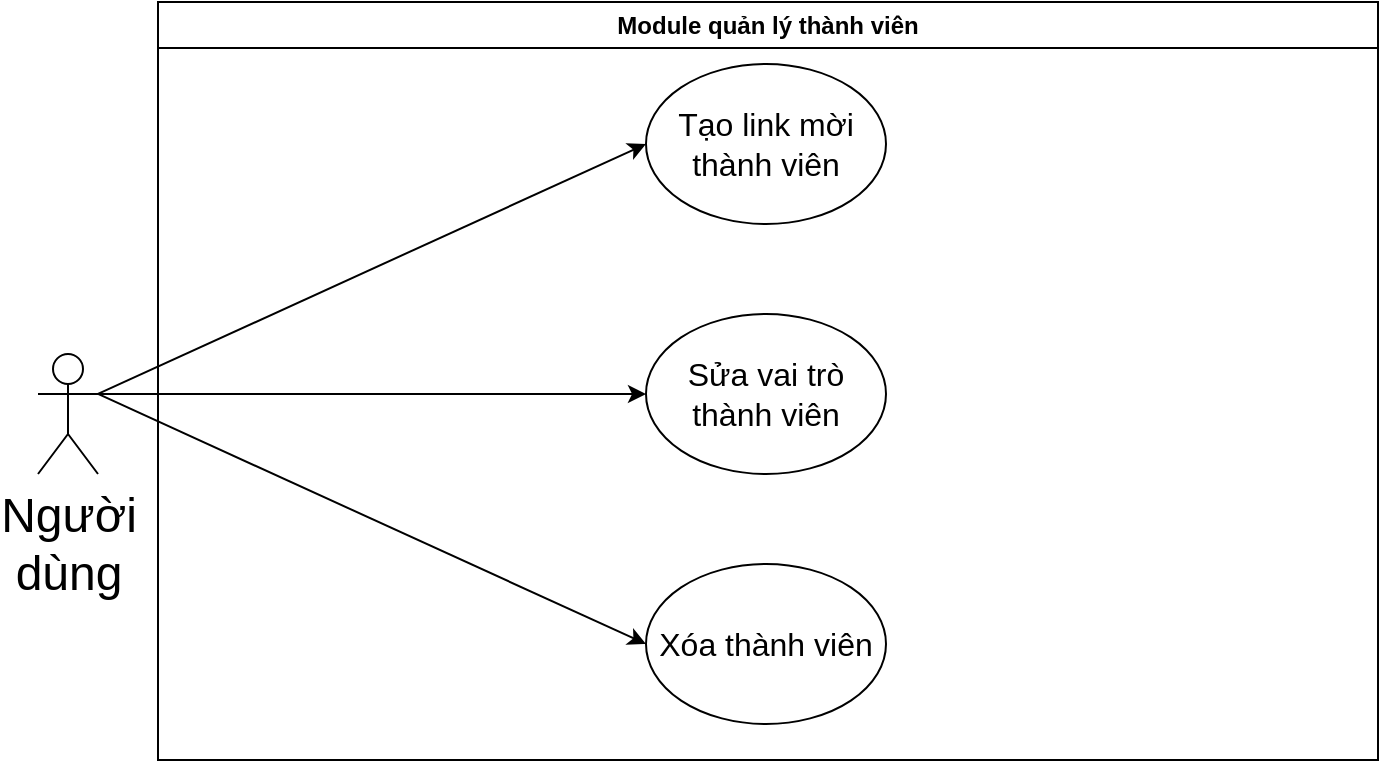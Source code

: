 <mxfile>
    <diagram name="GV cộng tác" id="t8Teq_oMgi5YN7fvB1jG">
        <mxGraphModel dx="1564" dy="591" grid="0" gridSize="10" guides="1" tooltips="1" connect="1" arrows="1" fold="1" page="1" pageScale="1" pageWidth="827" pageHeight="1169" math="0" shadow="0">
            <root>
                <mxCell id="WiwW6T4yUcQlJP7RKSxs-0"/>
                <mxCell id="WiwW6T4yUcQlJP7RKSxs-1" parent="WiwW6T4yUcQlJP7RKSxs-0"/>
                <mxCell id="WiwW6T4yUcQlJP7RKSxs-2" value="Module quản lý thành viên" style="swimlane;whiteSpace=wrap;html=1;startSize=23;" parent="WiwW6T4yUcQlJP7RKSxs-1" vertex="1">
                    <mxGeometry x="110" y="110" width="610" height="379" as="geometry"/>
                </mxCell>
                <mxCell id="WiwW6T4yUcQlJP7RKSxs-3" value="Tạo link mời thành viên" style="ellipse;whiteSpace=wrap;html=1;fontSize=16;" parent="WiwW6T4yUcQlJP7RKSxs-2" vertex="1">
                    <mxGeometry x="244" y="31" width="120" height="80" as="geometry"/>
                </mxCell>
                <mxCell id="WiwW6T4yUcQlJP7RKSxs-5" value="Xóa thành viên" style="ellipse;whiteSpace=wrap;html=1;fontSize=16;" parent="WiwW6T4yUcQlJP7RKSxs-2" vertex="1">
                    <mxGeometry x="244" y="281" width="120" height="80" as="geometry"/>
                </mxCell>
                <mxCell id="WiwW6T4yUcQlJP7RKSxs-7" value="Sửa vai trò thành viên" style="ellipse;whiteSpace=wrap;html=1;fontSize=16;" parent="WiwW6T4yUcQlJP7RKSxs-2" vertex="1">
                    <mxGeometry x="244" y="156" width="120" height="80" as="geometry"/>
                </mxCell>
                <mxCell id="YW8SRH_bthJT2Bs3ChGq-3" style="edgeStyle=none;html=1;exitX=1;exitY=0.333;exitDx=0;exitDy=0;exitPerimeter=0;entryX=0;entryY=0.5;entryDx=0;entryDy=0;" parent="WiwW6T4yUcQlJP7RKSxs-1" source="YW8SRH_bthJT2Bs3ChGq-0" target="WiwW6T4yUcQlJP7RKSxs-3" edge="1">
                    <mxGeometry relative="1" as="geometry"/>
                </mxCell>
                <mxCell id="YW8SRH_bthJT2Bs3ChGq-4" style="edgeStyle=none;html=1;exitX=1;exitY=0.333;exitDx=0;exitDy=0;exitPerimeter=0;entryX=0;entryY=0.5;entryDx=0;entryDy=0;" parent="WiwW6T4yUcQlJP7RKSxs-1" source="YW8SRH_bthJT2Bs3ChGq-0" target="WiwW6T4yUcQlJP7RKSxs-7" edge="1">
                    <mxGeometry relative="1" as="geometry"/>
                </mxCell>
                <mxCell id="YW8SRH_bthJT2Bs3ChGq-5" style="edgeStyle=none;html=1;exitX=1;exitY=0.333;exitDx=0;exitDy=0;exitPerimeter=0;entryX=0;entryY=0.5;entryDx=0;entryDy=0;" parent="WiwW6T4yUcQlJP7RKSxs-1" source="YW8SRH_bthJT2Bs3ChGq-0" target="WiwW6T4yUcQlJP7RKSxs-5" edge="1">
                    <mxGeometry relative="1" as="geometry"/>
                </mxCell>
                <mxCell id="YW8SRH_bthJT2Bs3ChGq-0" value="&lt;div style=&quot;&quot;&gt;&lt;span style=&quot;background-color: initial;&quot;&gt;Người&lt;/span&gt;&lt;/div&gt;&lt;div style=&quot;&quot;&gt;&lt;span style=&quot;background-color: initial;&quot;&gt;dùng&lt;/span&gt;&lt;/div&gt;" style="shape=umlActor;verticalLabelPosition=bottom;verticalAlign=top;html=1;outlineConnect=0;fontSize=24;align=center;" parent="WiwW6T4yUcQlJP7RKSxs-1" vertex="1">
                    <mxGeometry x="50" y="286" width="30" height="60" as="geometry"/>
                </mxCell>
            </root>
        </mxGraphModel>
    </diagram>
    <diagram id="kI2TxlEAmkLJwoIHT96z" name="Hệ thống soạn thảo đề thi trắc nghiệm">
        <mxGraphModel dx="704" dy="266" grid="0" gridSize="10" guides="1" tooltips="1" connect="1" arrows="1" fold="1" page="1" pageScale="1" pageWidth="850" pageHeight="1100" math="0" shadow="0">
            <root>
                <mxCell id="0"/>
                <mxCell id="1" parent="0"/>
                <mxCell id="45" value="" style="rounded=1;whiteSpace=wrap;html=1;fontSize=24;direction=south;fillColor=none;fontColor=#ffffff;strokeColor=#CC0066;shadow=1;glass=0;sketch=1;gradientDirection=east;" parent="1" vertex="1">
                    <mxGeometry x="200" y="50" width="490" height="1004" as="geometry"/>
                </mxCell>
                <mxCell id="2" value="&lt;font color=&quot;#66b0ff&quot; style=&quot;font-size: 24px&quot;&gt;Hệ thống soạn thảo đề thi trắc nghiệm&lt;/font&gt;" style="text;html=1;align=center;verticalAlign=middle;whiteSpace=wrap;rounded=0;fontStyle=1;fontColor=#66FF66;" parent="1" vertex="1">
                    <mxGeometry x="225" y="60" width="450" height="30" as="geometry"/>
                </mxCell>
                <mxCell id="41" value="&lt;div style=&quot;&quot;&gt;&lt;span style=&quot;background-color: initial;&quot;&gt;Người&lt;/span&gt;&lt;/div&gt;&lt;div style=&quot;&quot;&gt;&lt;span style=&quot;background-color: initial;&quot;&gt;dùng&lt;/span&gt;&lt;/div&gt;" style="shape=umlActor;verticalLabelPosition=bottom;verticalAlign=top;html=1;outlineConnect=0;fontSize=24;align=right;" parent="1" vertex="1">
                    <mxGeometry x="57" y="490" width="30" height="60" as="geometry"/>
                </mxCell>
                <mxCell id="ftGuLWszDXxZbfX0sJgo-45" value="Quản lý câu hỏi" style="ellipse;whiteSpace=wrap;html=1;fontSize=16;" parent="1" vertex="1">
                    <mxGeometry x="225" y="205" width="120" height="80" as="geometry"/>
                </mxCell>
                <mxCell id="ftGuLWszDXxZbfX0sJgo-46" value="Xem, thêm, xóa, sửa" style="shape=note;whiteSpace=wrap;html=1;backgroundOutline=1;darkOpacity=0.05;fontSize=16;size=19;" parent="1" vertex="1">
                    <mxGeometry x="230" y="110" width="110" height="70" as="geometry"/>
                </mxCell>
                <mxCell id="ftGuLWszDXxZbfX0sJgo-47" value="" style="endArrow=none;dashed=1;html=1;dashPattern=1 3;strokeWidth=2;fontSize=16;exitX=0.5;exitY=0;exitDx=0;exitDy=0;entryX=0.5;entryY=1;entryDx=0;entryDy=0;entryPerimeter=0;" parent="1" source="ftGuLWszDXxZbfX0sJgo-45" target="ftGuLWszDXxZbfX0sJgo-46" edge="1">
                    <mxGeometry width="50" height="50" relative="1" as="geometry">
                        <mxPoint x="390" y="300" as="sourcePoint"/>
                        <mxPoint x="440" y="250" as="targetPoint"/>
                    </mxGeometry>
                </mxCell>
                <mxCell id="ftGuLWszDXxZbfX0sJgo-48" value="Quản lý ngân hàng câu hỏi" style="ellipse;whiteSpace=wrap;html=1;fontSize=16;" parent="1" vertex="1">
                    <mxGeometry x="225" y="435" width="120" height="80" as="geometry"/>
                </mxCell>
                <mxCell id="ftGuLWszDXxZbfX0sJgo-49" value="Xem, thêm, xóa, sửa" style="shape=note;whiteSpace=wrap;html=1;backgroundOutline=1;darkOpacity=0.05;fontSize=16;size=19;" parent="1" vertex="1">
                    <mxGeometry x="410" y="550" width="110" height="70" as="geometry"/>
                </mxCell>
                <mxCell id="ftGuLWszDXxZbfX0sJgo-50" value="" style="endArrow=none;dashed=1;html=1;dashPattern=1 3;strokeWidth=2;fontSize=16;entryX=0;entryY=0;entryDx=0;entryDy=0;entryPerimeter=0;exitX=1;exitY=1;exitDx=0;exitDy=0;" parent="1" source="ftGuLWszDXxZbfX0sJgo-48" target="ftGuLWszDXxZbfX0sJgo-49" edge="1">
                    <mxGeometry width="50" height="50" relative="1" as="geometry">
                        <mxPoint x="340" y="470" as="sourcePoint"/>
                        <mxPoint x="440" y="440" as="targetPoint"/>
                    </mxGeometry>
                </mxCell>
                <mxCell id="ftGuLWszDXxZbfX0sJgo-54" value="&lt;div style=&quot;text-align: left;&quot;&gt;«extend»&lt;/div&gt;" style="endArrow=open;endSize=12;dashed=1;html=1;fontSize=16;exitX=0.5;exitY=0;exitDx=0;exitDy=0;entryX=0.5;entryY=1;entryDx=0;entryDy=0;" parent="1" source="ftGuLWszDXxZbfX0sJgo-56" target="ftGuLWszDXxZbfX0sJgo-48" edge="1">
                    <mxGeometry width="160" relative="1" as="geometry">
                        <mxPoint x="350" y="390" as="sourcePoint"/>
                        <mxPoint x="410" y="450" as="targetPoint"/>
                    </mxGeometry>
                </mxCell>
                <mxCell id="ftGuLWszDXxZbfX0sJgo-56" value="Quản lý GV cộng tác" style="ellipse;whiteSpace=wrap;html=1;fontSize=16;" parent="1" vertex="1">
                    <mxGeometry x="225" y="575" width="120" height="80" as="geometry"/>
                </mxCell>
                <mxCell id="ftGuLWszDXxZbfX0sJgo-57" value="" style="endArrow=none;html=1;fontSize=16;exitX=1;exitY=0.333;exitDx=0;exitDy=0;exitPerimeter=0;entryX=0;entryY=0.5;entryDx=0;entryDy=0;" parent="1" source="41" target="ftGuLWszDXxZbfX0sJgo-56" edge="1">
                    <mxGeometry width="50" height="50" relative="1" as="geometry">
                        <mxPoint x="150" y="360" as="sourcePoint"/>
                        <mxPoint x="200" y="310" as="targetPoint"/>
                    </mxGeometry>
                </mxCell>
                <mxCell id="ftGuLWszDXxZbfX0sJgo-58" value="" style="endArrow=none;html=1;fontSize=16;exitX=1;exitY=0.333;exitDx=0;exitDy=0;exitPerimeter=0;entryX=0;entryY=0.5;entryDx=0;entryDy=0;" parent="1" source="41" target="ftGuLWszDXxZbfX0sJgo-48" edge="1">
                    <mxGeometry width="50" height="50" relative="1" as="geometry">
                        <mxPoint x="120" y="360" as="sourcePoint"/>
                        <mxPoint x="170" y="310" as="targetPoint"/>
                    </mxGeometry>
                </mxCell>
                <mxCell id="ftGuLWszDXxZbfX0sJgo-59" value="" style="endArrow=none;html=1;fontSize=16;exitX=1;exitY=0.333;exitDx=0;exitDy=0;exitPerimeter=0;entryX=0;entryY=0.5;entryDx=0;entryDy=0;" parent="1" source="41" target="ftGuLWszDXxZbfX0sJgo-45" edge="1">
                    <mxGeometry width="50" height="50" relative="1" as="geometry">
                        <mxPoint x="130" y="320" as="sourcePoint"/>
                        <mxPoint x="180" y="270" as="targetPoint"/>
                    </mxGeometry>
                </mxCell>
                <mxCell id="ftGuLWszDXxZbfX0sJgo-60" value="Quản lý đề thi" style="ellipse;whiteSpace=wrap;html=1;fontSize=16;" parent="1" vertex="1">
                    <mxGeometry x="230" y="773" width="120" height="80" as="geometry"/>
                </mxCell>
                <mxCell id="ftGuLWszDXxZbfX0sJgo-61" value="Xem, thêm, xóa, sửa" style="shape=note;whiteSpace=wrap;html=1;backgroundOutline=1;darkOpacity=0.05;fontSize=16;size=19;" parent="1" vertex="1">
                    <mxGeometry x="235" y="671" width="110" height="70" as="geometry"/>
                </mxCell>
                <mxCell id="ftGuLWszDXxZbfX0sJgo-62" value="" style="endArrow=none;dashed=1;html=1;dashPattern=1 3;strokeWidth=2;fontSize=16;entryX=0.5;entryY=1;entryDx=0;entryDy=0;entryPerimeter=0;exitX=0.5;exitY=0;exitDx=0;exitDy=0;" parent="1" source="ftGuLWszDXxZbfX0sJgo-60" target="ftGuLWszDXxZbfX0sJgo-61" edge="1">
                    <mxGeometry width="50" height="50" relative="1" as="geometry">
                        <mxPoint x="280" y="573" as="sourcePoint"/>
                        <mxPoint x="445" y="453" as="targetPoint"/>
                    </mxGeometry>
                </mxCell>
                <mxCell id="ftGuLWszDXxZbfX0sJgo-65" value="" style="endArrow=none;html=1;fontSize=16;exitX=1;exitY=0.333;exitDx=0;exitDy=0;exitPerimeter=0;entryX=0;entryY=0.5;entryDx=0;entryDy=0;" parent="1" source="41" target="ftGuLWszDXxZbfX0sJgo-60" edge="1">
                    <mxGeometry width="50" height="50" relative="1" as="geometry">
                        <mxPoint x="420" y="490" as="sourcePoint"/>
                        <mxPoint x="470" y="440" as="targetPoint"/>
                    </mxGeometry>
                </mxCell>
                <mxCell id="ftGuLWszDXxZbfX0sJgo-66" value="Xuất đề thi" style="ellipse;whiteSpace=wrap;html=1;fontSize=16;" parent="1" vertex="1">
                    <mxGeometry x="445" y="773" width="120" height="80" as="geometry"/>
                </mxCell>
                <mxCell id="ftGuLWszDXxZbfX0sJgo-67" value="«extend»" style="endArrow=open;endSize=12;dashed=1;html=1;fontSize=16;exitX=0;exitY=0.5;exitDx=0;exitDy=0;entryX=1;entryY=0.5;entryDx=0;entryDy=0;" parent="1" source="ftGuLWszDXxZbfX0sJgo-66" target="ftGuLWszDXxZbfX0sJgo-60" edge="1">
                    <mxGeometry width="160" relative="1" as="geometry">
                        <mxPoint x="495.0" y="253" as="sourcePoint"/>
                        <mxPoint x="335.0" y="233" as="targetPoint"/>
                    </mxGeometry>
                </mxCell>
                <mxCell id="ftGuLWszDXxZbfX0sJgo-73" value="Quản lý label" style="ellipse;whiteSpace=wrap;html=1;fontSize=16;" parent="1" vertex="1">
                    <mxGeometry x="225" y="300" width="120" height="80" as="geometry"/>
                </mxCell>
                <mxCell id="ftGuLWszDXxZbfX0sJgo-74" value="Xem, thêm, xóa, sửa" style="shape=note;whiteSpace=wrap;html=1;backgroundOutline=1;darkOpacity=0.05;fontSize=16;size=19;" parent="1" vertex="1">
                    <mxGeometry x="410" y="305" width="110" height="70" as="geometry"/>
                </mxCell>
                <mxCell id="ftGuLWszDXxZbfX0sJgo-75" value="" style="endArrow=none;dashed=1;html=1;dashPattern=1 3;strokeWidth=2;fontSize=16;exitX=1;exitY=0.5;exitDx=0;exitDy=0;entryX=0;entryY=0.5;entryDx=0;entryDy=0;entryPerimeter=0;" parent="1" source="ftGuLWszDXxZbfX0sJgo-73" target="ftGuLWszDXxZbfX0sJgo-74" edge="1">
                    <mxGeometry width="50" height="50" relative="1" as="geometry">
                        <mxPoint x="400" y="900" as="sourcePoint"/>
                        <mxPoint x="450" y="850" as="targetPoint"/>
                    </mxGeometry>
                </mxCell>
                <mxCell id="ftGuLWszDXxZbfX0sJgo-78" value="" style="endArrow=none;html=1;fontSize=16;entryX=0;entryY=0.5;entryDx=0;entryDy=0;exitX=1;exitY=0.333;exitDx=0;exitDy=0;exitPerimeter=0;" parent="1" source="41" target="ftGuLWszDXxZbfX0sJgo-73" edge="1">
                    <mxGeometry width="50" height="50" relative="1" as="geometry">
                        <mxPoint x="150" y="400" as="sourcePoint"/>
                        <mxPoint x="180" y="610" as="targetPoint"/>
                    </mxGeometry>
                </mxCell>
                <mxCell id="ftGuLWszDXxZbfX0sJgo-80" value="Tìm câu hỏi" style="ellipse;whiteSpace=wrap;html=1;fontSize=16;" parent="1" vertex="1">
                    <mxGeometry x="500" y="205" width="120" height="80" as="geometry"/>
                </mxCell>
                <mxCell id="ftGuLWszDXxZbfX0sJgo-81" value="«extend»" style="endArrow=open;endSize=12;dashed=1;html=1;fontSize=16;exitX=0;exitY=0.5;exitDx=0;exitDy=0;entryX=1;entryY=0.5;entryDx=0;entryDy=0;" parent="1" source="ftGuLWszDXxZbfX0sJgo-80" target="ftGuLWszDXxZbfX0sJgo-45" edge="1">
                    <mxGeometry width="160" relative="1" as="geometry">
                        <mxPoint x="630" y="600" as="sourcePoint"/>
                        <mxPoint x="340.0" y="450" as="targetPoint"/>
                    </mxGeometry>
                </mxCell>
                <mxCell id="ftGuLWszDXxZbfX0sJgo-82" value="Đăng nhập" style="ellipse;whiteSpace=wrap;html=1;fontSize=16;" parent="1" vertex="1">
                    <mxGeometry x="225" y="863" width="120" height="80" as="geometry"/>
                </mxCell>
                <mxCell id="ftGuLWszDXxZbfX0sJgo-83" value="Đăng ký" style="ellipse;whiteSpace=wrap;html=1;fontSize=16;" parent="1" vertex="1">
                    <mxGeometry x="445" y="863" width="120" height="80" as="geometry"/>
                </mxCell>
                <mxCell id="ftGuLWszDXxZbfX0sJgo-84" value="«include»" style="endArrow=open;endSize=12;dashed=1;html=1;fontSize=16;exitX=1;exitY=0.5;exitDx=0;exitDy=0;entryX=0;entryY=0.5;entryDx=0;entryDy=0;" parent="1" source="ftGuLWszDXxZbfX0sJgo-82" target="ftGuLWszDXxZbfX0sJgo-83" edge="1">
                    <mxGeometry width="160" relative="1" as="geometry">
                        <mxPoint x="375" y="913" as="sourcePoint"/>
                        <mxPoint x="460" y="813" as="targetPoint"/>
                    </mxGeometry>
                </mxCell>
                <mxCell id="ftGuLWszDXxZbfX0sJgo-86" value="" style="endArrow=none;html=1;fontSize=16;entryX=0;entryY=0.5;entryDx=0;entryDy=0;exitX=1;exitY=0.333;exitDx=0;exitDy=0;exitPerimeter=0;" parent="1" source="41" target="ftGuLWszDXxZbfX0sJgo-82" edge="1">
                    <mxGeometry width="50" height="50" relative="1" as="geometry">
                        <mxPoint x="100" y="840" as="sourcePoint"/>
                        <mxPoint x="150" y="790" as="targetPoint"/>
                    </mxGeometry>
                </mxCell>
                <mxCell id="ftGuLWszDXxZbfX0sJgo-87" value="Đăng xuất" style="ellipse;whiteSpace=wrap;html=1;fontSize=16;" parent="1" vertex="1">
                    <mxGeometry x="225" y="963" width="120" height="80" as="geometry"/>
                </mxCell>
                <mxCell id="ftGuLWszDXxZbfX0sJgo-88" value="«extend»" style="endArrow=open;endSize=12;dashed=1;html=1;fontSize=16;exitX=0.5;exitY=1;exitDx=0;exitDy=0;" parent="1" source="ftGuLWszDXxZbfX0sJgo-73" target="ftGuLWszDXxZbfX0sJgo-48" edge="1">
                    <mxGeometry width="160" relative="1" as="geometry">
                        <mxPoint x="460" y="310" as="sourcePoint"/>
                        <mxPoint x="330" y="400" as="targetPoint"/>
                    </mxGeometry>
                </mxCell>
                <mxCell id="46" value="" style="endArrow=none;html=1;fontColor=#66b0ff;entryX=0;entryY=0.5;entryDx=0;entryDy=0;exitX=1;exitY=0.333;exitDx=0;exitDy=0;exitPerimeter=0;" parent="1" source="41" target="ftGuLWszDXxZbfX0sJgo-87" edge="1">
                    <mxGeometry width="50" height="50" relative="1" as="geometry">
                        <mxPoint x="170" y="720" as="sourcePoint"/>
                        <mxPoint x="100" y="1020" as="targetPoint"/>
                    </mxGeometry>
                </mxCell>
                <mxCell id="48" value="Quản lý nhóm câu hỏi" style="ellipse;whiteSpace=wrap;html=1;fontSize=16;" parent="1" vertex="1">
                    <mxGeometry x="538" y="435" width="120" height="80" as="geometry"/>
                </mxCell>
                <mxCell id="50" style="edgeStyle=none;html=1;entryX=0.5;entryY=0;entryDx=0;entryDy=0;endArrow=none;endFill=0;dashed=1;" parent="1" source="49" target="48" edge="1">
                    <mxGeometry relative="1" as="geometry"/>
                </mxCell>
                <mxCell id="49" value="Xem, thêm, xóa, sửa" style="shape=note;whiteSpace=wrap;html=1;backgroundOutline=1;darkOpacity=0.05;fontSize=16;size=19;" parent="1" vertex="1">
                    <mxGeometry x="543" y="305" width="110" height="70" as="geometry"/>
                </mxCell>
                <mxCell id="51" value="«extend»" style="endArrow=open;endSize=12;dashed=1;html=1;fontSize=16;exitX=0;exitY=0.5;exitDx=0;exitDy=0;entryX=1;entryY=0.5;entryDx=0;entryDy=0;" parent="1" source="48" target="ftGuLWszDXxZbfX0sJgo-48" edge="1">
                    <mxGeometry width="160" relative="1" as="geometry">
                        <mxPoint x="570" y="530" as="sourcePoint"/>
                        <mxPoint x="353.364" y="494.276" as="targetPoint"/>
                    </mxGeometry>
                </mxCell>
                <mxCell id="52" value="Xem, thêm, xóa, sửa" style="shape=note;whiteSpace=wrap;html=1;backgroundOutline=1;darkOpacity=0.05;fontSize=16;size=19;" parent="1" vertex="1">
                    <mxGeometry x="410" y="652" width="110" height="70" as="geometry"/>
                </mxCell>
                <mxCell id="54" value="" style="endArrow=none;dashed=1;html=1;dashPattern=1 3;strokeWidth=2;fontSize=16;exitX=1;exitY=0.5;exitDx=0;exitDy=0;entryX=0;entryY=0.5;entryDx=0;entryDy=0;entryPerimeter=0;" parent="1" source="ftGuLWszDXxZbfX0sJgo-56" target="52" edge="1">
                    <mxGeometry width="50" height="50" relative="1" as="geometry">
                        <mxPoint x="295" y="525" as="sourcePoint"/>
                        <mxPoint x="435.5" y="600" as="targetPoint"/>
                    </mxGeometry>
                </mxCell>
            </root>
        </mxGraphModel>
    </diagram>
    <diagram name="Label" id="Ou65Na-FYIyKuGrdPpEd">
        <mxGraphModel dx="840" dy="346" grid="0" gridSize="10" guides="1" tooltips="1" connect="1" arrows="1" fold="1" page="1" pageScale="1" pageWidth="827" pageHeight="1169" math="0" shadow="0">
            <root>
                <mxCell id="mjTCk4PQH8l80NXHScGJ-0"/>
                <mxCell id="mjTCk4PQH8l80NXHScGJ-1" parent="mjTCk4PQH8l80NXHScGJ-0"/>
                <mxCell id="mjTCk4PQH8l80NXHScGJ-2" value="Module quản lý label" style="swimlane;whiteSpace=wrap;html=1;startSize=23;" parent="mjTCk4PQH8l80NXHScGJ-1" vertex="1">
                    <mxGeometry x="110" y="110" width="610" height="530" as="geometry"/>
                </mxCell>
                <mxCell id="mjTCk4PQH8l80NXHScGJ-3" value="Thêm label/sublabel" style="ellipse;whiteSpace=wrap;html=1;fontSize=16;" parent="mjTCk4PQH8l80NXHScGJ-2" vertex="1">
                    <mxGeometry x="248" y="171" width="120" height="80" as="geometry"/>
                </mxCell>
                <mxCell id="mjTCk4PQH8l80NXHScGJ-4" value="Xem danh sách label/sublabel" style="ellipse;whiteSpace=wrap;html=1;fontSize=16;" parent="mjTCk4PQH8l80NXHScGJ-2" vertex="1">
                    <mxGeometry x="248" y="51" width="120" height="80" as="geometry"/>
                </mxCell>
                <mxCell id="mjTCk4PQH8l80NXHScGJ-5" value="Xóa label/sublabel" style="ellipse;whiteSpace=wrap;html=1;fontSize=16;" parent="mjTCk4PQH8l80NXHScGJ-2" vertex="1">
                    <mxGeometry x="248" y="421" width="120" height="80" as="geometry"/>
                </mxCell>
                <mxCell id="mjTCk4PQH8l80NXHScGJ-6" value="Sửa label/sublabel" style="ellipse;whiteSpace=wrap;html=1;fontSize=16;" parent="mjTCk4PQH8l80NXHScGJ-2" vertex="1">
                    <mxGeometry x="248" y="296" width="120" height="80" as="geometry"/>
                </mxCell>
                <mxCell id="mjTCk4PQH8l80NXHScGJ-7" style="edgeStyle=none;html=1;exitX=1;exitY=0.333;exitDx=0;exitDy=0;exitPerimeter=0;entryX=0;entryY=0.5;entryDx=0;entryDy=0;" parent="mjTCk4PQH8l80NXHScGJ-1" source="mjTCk4PQH8l80NXHScGJ-11" target="mjTCk4PQH8l80NXHScGJ-4" edge="1">
                    <mxGeometry relative="1" as="geometry"/>
                </mxCell>
                <mxCell id="mjTCk4PQH8l80NXHScGJ-8" style="edgeStyle=none;html=1;exitX=1;exitY=0.333;exitDx=0;exitDy=0;exitPerimeter=0;entryX=0;entryY=0.5;entryDx=0;entryDy=0;" parent="mjTCk4PQH8l80NXHScGJ-1" source="mjTCk4PQH8l80NXHScGJ-11" target="mjTCk4PQH8l80NXHScGJ-3" edge="1">
                    <mxGeometry relative="1" as="geometry"/>
                </mxCell>
                <mxCell id="mjTCk4PQH8l80NXHScGJ-9" style="edgeStyle=none;html=1;exitX=1;exitY=0.333;exitDx=0;exitDy=0;exitPerimeter=0;entryX=0;entryY=0.5;entryDx=0;entryDy=0;" parent="mjTCk4PQH8l80NXHScGJ-1" source="mjTCk4PQH8l80NXHScGJ-11" target="mjTCk4PQH8l80NXHScGJ-6" edge="1">
                    <mxGeometry relative="1" as="geometry"/>
                </mxCell>
                <mxCell id="mjTCk4PQH8l80NXHScGJ-10" style="edgeStyle=none;html=1;exitX=1;exitY=0.333;exitDx=0;exitDy=0;exitPerimeter=0;entryX=0;entryY=0.5;entryDx=0;entryDy=0;" parent="mjTCk4PQH8l80NXHScGJ-1" source="mjTCk4PQH8l80NXHScGJ-11" target="mjTCk4PQH8l80NXHScGJ-5" edge="1">
                    <mxGeometry relative="1" as="geometry"/>
                </mxCell>
                <mxCell id="mjTCk4PQH8l80NXHScGJ-11" value="&lt;div style=&quot;&quot;&gt;&lt;span style=&quot;background-color: initial;&quot;&gt;Người&lt;/span&gt;&lt;/div&gt;&lt;div style=&quot;&quot;&gt;&lt;span style=&quot;background-color: initial;&quot;&gt;dùng&lt;/span&gt;&lt;/div&gt;" style="shape=umlActor;verticalLabelPosition=bottom;verticalAlign=top;html=1;outlineConnect=0;fontSize=24;align=center;" parent="mjTCk4PQH8l80NXHScGJ-1" vertex="1">
                    <mxGeometry x="56" y="356" width="30" height="60" as="geometry"/>
                </mxCell>
            </root>
        </mxGraphModel>
    </diagram>
    <diagram name="Đăng nhập/Đăng ký" id="SIK0rSb-6E7oVWPm5ukx">
        <mxGraphModel dx="704" dy="266" grid="0" gridSize="10" guides="1" tooltips="1" connect="1" arrows="1" fold="1" page="1" pageScale="1" pageWidth="827" pageHeight="1169" math="0" shadow="0">
            <root>
                <mxCell id="Q3WJ9TiMeEvw-h2aDzDZ-0"/>
                <mxCell id="Q3WJ9TiMeEvw-h2aDzDZ-1" parent="Q3WJ9TiMeEvw-h2aDzDZ-0"/>
                <mxCell id="Q3WJ9TiMeEvw-h2aDzDZ-2" value="Module quản lý đăng nhập/đăng ký" style="swimlane;whiteSpace=wrap;html=1;startSize=23;" parent="Q3WJ9TiMeEvw-h2aDzDZ-1" vertex="1">
                    <mxGeometry x="110" y="110" width="610" height="405" as="geometry">
                        <mxRectangle x="110" y="110" width="235" height="26" as="alternateBounds"/>
                    </mxGeometry>
                </mxCell>
                <mxCell id="Q3WJ9TiMeEvw-h2aDzDZ-3" value="Đăng nhập" style="ellipse;whiteSpace=wrap;html=1;fontSize=16;" parent="Q3WJ9TiMeEvw-h2aDzDZ-2" vertex="1">
                    <mxGeometry x="245" y="225" width="120" height="80" as="geometry"/>
                </mxCell>
                <mxCell id="Q3WJ9TiMeEvw-h2aDzDZ-4" value="Đăng ký" style="ellipse;whiteSpace=wrap;html=1;fontSize=16;" parent="Q3WJ9TiMeEvw-h2aDzDZ-2" vertex="1">
                    <mxGeometry x="245" y="82" width="120" height="80" as="geometry"/>
                </mxCell>
                <mxCell id="MC_qUxox84DBc-2bxmi9-2" value="Quên mật khẩu" style="ellipse;whiteSpace=wrap;html=1;fontSize=16;" parent="Q3WJ9TiMeEvw-h2aDzDZ-2" vertex="1">
                    <mxGeometry x="438" y="164" width="120" height="80" as="geometry"/>
                </mxCell>
                <mxCell id="MC_qUxox84DBc-2bxmi9-3" value="Đăng xuất" style="ellipse;whiteSpace=wrap;html=1;fontSize=16;" parent="Q3WJ9TiMeEvw-h2aDzDZ-2" vertex="1">
                    <mxGeometry x="438" y="305" width="120" height="80" as="geometry"/>
                </mxCell>
                <mxCell id="hAKFjTz12zQQa1Tr31EI-0" value="&lt;div style=&quot;text-align: left;&quot;&gt;«extend»&lt;/div&gt;" style="endArrow=open;endSize=12;dashed=1;html=1;fontSize=16;exitX=0;exitY=0.5;exitDx=0;exitDy=0;entryX=1;entryY=0.5;entryDx=0;entryDy=0;" parent="Q3WJ9TiMeEvw-h2aDzDZ-2" source="MC_qUxox84DBc-2bxmi9-2" target="Q3WJ9TiMeEvw-h2aDzDZ-3" edge="1">
                    <mxGeometry width="160" relative="1" as="geometry">
                        <mxPoint x="344" y="572" as="sourcePoint"/>
                        <mxPoint x="163" y="504" as="targetPoint"/>
                        <Array as="points"/>
                    </mxGeometry>
                </mxCell>
                <mxCell id="Sy0MkBz10zGxBhilfPgs-0" value="&lt;div style=&quot;text-align: left;&quot;&gt;«extend»&lt;/div&gt;" style="endArrow=open;endSize=12;dashed=1;html=1;fontSize=16;exitX=0;exitY=0.5;exitDx=0;exitDy=0;entryX=1;entryY=0.5;entryDx=0;entryDy=0;" parent="Q3WJ9TiMeEvw-h2aDzDZ-2" source="MC_qUxox84DBc-2bxmi9-3" target="Q3WJ9TiMeEvw-h2aDzDZ-3" edge="1">
                    <mxGeometry width="160" relative="1" as="geometry">
                        <mxPoint x="433.0" y="214.0" as="sourcePoint"/>
                        <mxPoint x="375" y="275" as="targetPoint"/>
                        <Array as="points"/>
                    </mxGeometry>
                </mxCell>
                <mxCell id="Q3WJ9TiMeEvw-h2aDzDZ-7" style="edgeStyle=none;html=1;exitX=1;exitY=0.333;exitDx=0;exitDy=0;exitPerimeter=0;entryX=0;entryY=0.5;entryDx=0;entryDy=0;" parent="Q3WJ9TiMeEvw-h2aDzDZ-1" source="MC_qUxox84DBc-2bxmi9-1" target="Q3WJ9TiMeEvw-h2aDzDZ-4" edge="1">
                    <mxGeometry relative="1" as="geometry"/>
                </mxCell>
                <mxCell id="Q3WJ9TiMeEvw-h2aDzDZ-8" style="edgeStyle=none;html=1;exitX=1;exitY=0.333;exitDx=0;exitDy=0;exitPerimeter=0;entryX=0;entryY=0.5;entryDx=0;entryDy=0;" parent="Q3WJ9TiMeEvw-h2aDzDZ-1" source="Q3WJ9TiMeEvw-h2aDzDZ-11" target="Q3WJ9TiMeEvw-h2aDzDZ-3" edge="1">
                    <mxGeometry relative="1" as="geometry"/>
                </mxCell>
                <mxCell id="Q3WJ9TiMeEvw-h2aDzDZ-11" value="&lt;div style=&quot;&quot;&gt;&lt;span style=&quot;background-color: initial;&quot;&gt;Người&lt;/span&gt;&lt;/div&gt;&lt;div style=&quot;&quot;&gt;&lt;span style=&quot;background-color: initial;&quot;&gt;dùng&lt;/span&gt;&lt;/div&gt;" style="shape=umlActor;verticalLabelPosition=bottom;verticalAlign=top;html=1;outlineConnect=0;fontSize=24;align=center;" parent="Q3WJ9TiMeEvw-h2aDzDZ-1" vertex="1">
                    <mxGeometry x="51" y="355" width="30" height="60" as="geometry"/>
                </mxCell>
                <mxCell id="MC_qUxox84DBc-2bxmi9-1" value="&lt;div style=&quot;&quot;&gt;Khách&lt;/div&gt;" style="shape=umlActor;verticalLabelPosition=bottom;verticalAlign=top;html=1;outlineConnect=0;fontSize=24;align=center;" parent="Q3WJ9TiMeEvw-h2aDzDZ-1" vertex="1">
                    <mxGeometry x="51" y="212" width="30" height="60" as="geometry"/>
                </mxCell>
            </root>
        </mxGraphModel>
    </diagram>
    <diagram name="Đề thi &amp; câu hỏi" id="I9z-O2eO9hEFawd33mVQ">
        <mxGraphModel dx="704" dy="666" grid="0" gridSize="10" guides="1" tooltips="1" connect="1" arrows="1" fold="1" page="0" pageScale="1" pageWidth="827" pageHeight="1169" math="0" shadow="0">
            <root>
                <mxCell id="pRch0jHzLetQYQ0x03yw-0"/>
                <mxCell id="pRch0jHzLetQYQ0x03yw-1" parent="pRch0jHzLetQYQ0x03yw-0"/>
                <mxCell id="pRch0jHzLetQYQ0x03yw-2" value="Module quản lý đề thi &amp;amp; câu hỏi" style="swimlane;whiteSpace=wrap;html=1;startSize=23;" parent="pRch0jHzLetQYQ0x03yw-1" vertex="1">
                    <mxGeometry x="327" y="-185" width="1192" height="1130" as="geometry"/>
                </mxCell>
                <mxCell id="pRch0jHzLetQYQ0x03yw-4" value="Quản lý đề thi" style="ellipse;whiteSpace=wrap;html=1;fontSize=16;" parent="pRch0jHzLetQYQ0x03yw-2" vertex="1">
                    <mxGeometry x="43" y="346" width="120" height="80" as="geometry"/>
                </mxCell>
                <mxCell id="-JLUsmWTSiXVMOeNM4MZ-0" value="Quản lý câu hỏi" style="ellipse;whiteSpace=wrap;html=1;fontSize=16;" parent="pRch0jHzLetQYQ0x03yw-2" vertex="1">
                    <mxGeometry x="43" y="815" width="120" height="80" as="geometry"/>
                </mxCell>
                <mxCell id="-JLUsmWTSiXVMOeNM4MZ-4" value="Xem đề thi" style="ellipse;whiteSpace=wrap;html=1;fontSize=16;" parent="pRch0jHzLetQYQ0x03yw-2" vertex="1">
                    <mxGeometry x="782" y="44" width="120" height="80" as="geometry"/>
                </mxCell>
                <mxCell id="-JLUsmWTSiXVMOeNM4MZ-5" value="Tạo&amp;nbsp;đề thi" style="ellipse;whiteSpace=wrap;html=1;fontSize=16;" parent="pRch0jHzLetQYQ0x03yw-2" vertex="1">
                    <mxGeometry x="782" y="162" width="120" height="80" as="geometry"/>
                </mxCell>
                <mxCell id="-JLUsmWTSiXVMOeNM4MZ-6" value="Xóa đề thi" style="ellipse;whiteSpace=wrap;html=1;fontSize=16;" parent="pRch0jHzLetQYQ0x03yw-2" vertex="1">
                    <mxGeometry x="782" y="266" width="120" height="80" as="geometry"/>
                </mxCell>
                <mxCell id="-JLUsmWTSiXVMOeNM4MZ-10" value="Sửa câu hỏi" style="ellipse;whiteSpace=wrap;html=1;fontSize=16;" parent="pRch0jHzLetQYQ0x03yw-2" vertex="1">
                    <mxGeometry x="332" y="1034" width="120" height="80" as="geometry"/>
                </mxCell>
                <mxCell id="-JLUsmWTSiXVMOeNM4MZ-11" value="Xóa câu hỏi" style="ellipse;whiteSpace=wrap;html=1;fontSize=16;" parent="pRch0jHzLetQYQ0x03yw-2" vertex="1">
                    <mxGeometry x="332" y="925" width="120" height="80" as="geometry"/>
                </mxCell>
                <mxCell id="-JLUsmWTSiXVMOeNM4MZ-12" value="Tạo câu hỏi" style="ellipse;whiteSpace=wrap;html=1;fontSize=16;" parent="pRch0jHzLetQYQ0x03yw-2" vertex="1">
                    <mxGeometry x="332" y="815" width="120" height="80" as="geometry"/>
                </mxCell>
                <mxCell id="sp5Y45ivBpeso0Hyqxqd-0" value="&lt;div style=&quot;text-align: left;&quot;&gt;«extend»&lt;/div&gt;" style="endArrow=open;endSize=12;dashed=1;html=1;fontSize=16;exitX=0;exitY=0.5;exitDx=0;exitDy=0;entryX=1;entryY=0.5;entryDx=0;entryDy=0;" parent="pRch0jHzLetQYQ0x03yw-2" source="-JLUsmWTSiXVMOeNM4MZ-4" target="pRch0jHzLetQYQ0x03yw-4" edge="1">
                    <mxGeometry width="160" relative="1" as="geometry">
                        <mxPoint x="175" y="465" as="sourcePoint"/>
                        <mxPoint x="175" y="405" as="targetPoint"/>
                    </mxGeometry>
                </mxCell>
                <mxCell id="sp5Y45ivBpeso0Hyqxqd-1" value="&lt;div style=&quot;text-align: left;&quot;&gt;«extend»&lt;/div&gt;" style="endArrow=open;endSize=12;dashed=1;html=1;fontSize=16;exitX=0;exitY=0.5;exitDx=0;exitDy=0;entryX=1;entryY=0.5;entryDx=0;entryDy=0;" parent="pRch0jHzLetQYQ0x03yw-2" source="-JLUsmWTSiXVMOeNM4MZ-5" target="pRch0jHzLetQYQ0x03yw-4" edge="1">
                    <mxGeometry width="160" relative="1" as="geometry">
                        <mxPoint x="265.0" y="86" as="sourcePoint"/>
                        <mxPoint x="173" y="143.0" as="targetPoint"/>
                    </mxGeometry>
                </mxCell>
                <mxCell id="sp5Y45ivBpeso0Hyqxqd-2" value="&lt;div style=&quot;text-align: left;&quot;&gt;«extend»&lt;/div&gt;" style="endArrow=open;endSize=12;dashed=1;html=1;fontSize=16;exitX=0;exitY=0.5;exitDx=0;exitDy=0;entryX=1;entryY=0.5;entryDx=0;entryDy=0;" parent="pRch0jHzLetQYQ0x03yw-2" source="-JLUsmWTSiXVMOeNM4MZ-6" target="pRch0jHzLetQYQ0x03yw-4" edge="1">
                    <mxGeometry width="160" relative="1" as="geometry">
                        <mxPoint x="214" y="198.0" as="sourcePoint"/>
                        <mxPoint x="173" y="143.0" as="targetPoint"/>
                    </mxGeometry>
                </mxCell>
                <mxCell id="sp5Y45ivBpeso0Hyqxqd-3" value="&lt;div style=&quot;text-align: left;&quot;&gt;«extend»&lt;/div&gt;" style="endArrow=open;endSize=12;dashed=1;html=1;fontSize=16;exitX=0;exitY=0.5;exitDx=0;exitDy=0;entryX=1;entryY=0.5;entryDx=0;entryDy=0;" parent="pRch0jHzLetQYQ0x03yw-2" source="sp5Y45ivBpeso0Hyqxqd-8" target="pRch0jHzLetQYQ0x03yw-4" edge="1">
                    <mxGeometry width="160" relative="1" as="geometry">
                        <mxPoint x="584" y="404" as="sourcePoint"/>
                        <mxPoint x="155.426" y="171.284" as="targetPoint"/>
                    </mxGeometry>
                </mxCell>
                <mxCell id="sp5Y45ivBpeso0Hyqxqd-4" value="&lt;div style=&quot;text-align: left;&quot;&gt;«extend»&lt;/div&gt;" style="endArrow=open;endSize=12;dashed=1;html=1;fontSize=16;exitX=0;exitY=0.5;exitDx=0;exitDy=0;entryX=1;entryY=0.5;entryDx=0;entryDy=0;" parent="pRch0jHzLetQYQ0x03yw-2" source="-JLUsmWTSiXVMOeNM4MZ-10" target="-JLUsmWTSiXVMOeNM4MZ-0" edge="1">
                    <mxGeometry width="160" relative="1" as="geometry">
                        <mxPoint x="233" y="14.0" as="sourcePoint"/>
                        <mxPoint x="174.426" y="-116.716" as="targetPoint"/>
                    </mxGeometry>
                </mxCell>
                <mxCell id="sp5Y45ivBpeso0Hyqxqd-5" value="&lt;div style=&quot;text-align: left;&quot;&gt;«extend»&lt;/div&gt;" style="endArrow=open;endSize=12;dashed=1;html=1;fontSize=16;exitX=0;exitY=0.5;exitDx=0;exitDy=0;entryX=1;entryY=0.5;entryDx=0;entryDy=0;" parent="pRch0jHzLetQYQ0x03yw-2" source="-JLUsmWTSiXVMOeNM4MZ-11" target="-JLUsmWTSiXVMOeNM4MZ-0" edge="1">
                    <mxGeometry width="160" relative="1" as="geometry">
                        <mxPoint x="243" y="24.0" as="sourcePoint"/>
                        <mxPoint x="184.426" y="-106.716" as="targetPoint"/>
                    </mxGeometry>
                </mxCell>
                <mxCell id="sp5Y45ivBpeso0Hyqxqd-6" value="&lt;div style=&quot;text-align: left;&quot;&gt;«extend»&lt;/div&gt;" style="endArrow=open;endSize=12;dashed=1;html=1;fontSize=16;entryX=1;entryY=0.5;entryDx=0;entryDy=0;exitX=0;exitY=0.5;exitDx=0;exitDy=0;" parent="pRch0jHzLetQYQ0x03yw-2" source="-JLUsmWTSiXVMOeNM4MZ-12" target="-JLUsmWTSiXVMOeNM4MZ-0" edge="1">
                    <mxGeometry width="160" relative="1" as="geometry">
                        <mxPoint x="253" y="34.0" as="sourcePoint"/>
                        <mxPoint x="194.426" y="-96.716" as="targetPoint"/>
                    </mxGeometry>
                </mxCell>
                <mxCell id="-JLUsmWTSiXVMOeNM4MZ-9" value="Xem câu hỏi" style="ellipse;whiteSpace=wrap;html=1;fontSize=16;" parent="pRch0jHzLetQYQ0x03yw-2" vertex="1">
                    <mxGeometry x="332" y="706" width="120" height="80" as="geometry"/>
                </mxCell>
                <mxCell id="sp5Y45ivBpeso0Hyqxqd-7" value="&lt;div style=&quot;text-align: left;&quot;&gt;«extend»&lt;/div&gt;" style="endArrow=open;endSize=12;dashed=1;html=1;fontSize=16;exitX=0;exitY=0.5;exitDx=0;exitDy=0;entryX=1;entryY=0.5;entryDx=0;entryDy=0;" parent="pRch0jHzLetQYQ0x03yw-2" source="-JLUsmWTSiXVMOeNM4MZ-9" target="-JLUsmWTSiXVMOeNM4MZ-0" edge="1">
                    <mxGeometry width="160" relative="1" as="geometry">
                        <mxPoint x="263" y="44.0" as="sourcePoint"/>
                        <mxPoint x="204.426" y="-86.716" as="targetPoint"/>
                    </mxGeometry>
                </mxCell>
                <mxCell id="sp5Y45ivBpeso0Hyqxqd-8" value="Thêm câu hỏi vào đề thi" style="ellipse;whiteSpace=wrap;html=1;fontSize=16;" parent="pRch0jHzLetQYQ0x03yw-2" vertex="1">
                    <mxGeometry x="782" y="599" width="120" height="80" as="geometry"/>
                </mxCell>
                <mxCell id="sp5Y45ivBpeso0Hyqxqd-9" value="Xóa câu hỏi&lt;br&gt;từ đề thi" style="ellipse;whiteSpace=wrap;html=1;fontSize=16;" parent="pRch0jHzLetQYQ0x03yw-2" vertex="1">
                    <mxGeometry x="782" y="706" width="120" height="80" as="geometry"/>
                </mxCell>
                <mxCell id="fH8GA9MFxMX9r73wAS81-4" value="&lt;div style=&quot;text-align: left;&quot;&gt;«extend»&lt;/div&gt;" style="endArrow=open;endSize=12;dashed=1;html=1;fontSize=16;exitX=0;exitY=0.5;exitDx=0;exitDy=0;entryX=1;entryY=0.5;entryDx=0;entryDy=0;" parent="pRch0jHzLetQYQ0x03yw-2" source="sp5Y45ivBpeso0Hyqxqd-9" target="pRch0jHzLetQYQ0x03yw-4" edge="1">
                    <mxGeometry width="160" relative="1" as="geometry">
                        <mxPoint x="599" y="420" as="sourcePoint"/>
                        <mxPoint x="155.426" y="171.284" as="targetPoint"/>
                    </mxGeometry>
                </mxCell>
                <mxCell id="fH8GA9MFxMX9r73wAS81-5" value="&lt;div style=&quot;text-align: left;&quot;&gt;«extend»&lt;/div&gt;" style="endArrow=open;endSize=12;dashed=1;html=1;fontSize=16;exitX=0.5;exitY=1;exitDx=0;exitDy=0;entryX=1;entryY=0.5;entryDx=0;entryDy=0;" parent="pRch0jHzLetQYQ0x03yw-2" source="sp5Y45ivBpeso0Hyqxqd-9" target="-JLUsmWTSiXVMOeNM4MZ-11" edge="1">
                    <mxGeometry x="-0.48" width="160" relative="1" as="geometry">
                        <mxPoint x="599" y="826" as="sourcePoint"/>
                        <mxPoint x="173" y="587" as="targetPoint"/>
                        <Array as="points">
                            <mxPoint x="842" y="965"/>
                        </Array>
                        <mxPoint as="offset"/>
                    </mxGeometry>
                </mxCell>
                <mxCell id="fH8GA9MFxMX9r73wAS81-6" value="&lt;div style=&quot;text-align: left;&quot;&gt;«extend»&lt;/div&gt;" style="endArrow=open;endSize=12;dashed=1;html=1;fontSize=16;exitX=1;exitY=0.5;exitDx=0;exitDy=0;entryX=1;entryY=0.5;entryDx=0;entryDy=0;" parent="pRch0jHzLetQYQ0x03yw-2" source="sp5Y45ivBpeso0Hyqxqd-8" target="-JLUsmWTSiXVMOeNM4MZ-12" edge="1">
                    <mxGeometry x="-0.309" width="160" relative="1" as="geometry">
                        <mxPoint x="609" y="836" as="sourcePoint"/>
                        <mxPoint x="183" y="597" as="targetPoint"/>
                        <Array as="points">
                            <mxPoint x="1009" y="639"/>
                            <mxPoint x="1009" y="855"/>
                        </Array>
                        <mxPoint as="offset"/>
                    </mxGeometry>
                </mxCell>
                <mxCell id="fH8GA9MFxMX9r73wAS81-31" value="Sửa thông tin đề thi" style="ellipse;whiteSpace=wrap;html=1;fontSize=16;" parent="pRch0jHzLetQYQ0x03yw-2" vertex="1">
                    <mxGeometry x="782" y="384" width="120" height="80" as="geometry"/>
                </mxCell>
                <mxCell id="fH8GA9MFxMX9r73wAS81-33" value="&lt;div style=&quot;text-align: left;&quot;&gt;«extend»&lt;/div&gt;" style="endArrow=open;endSize=12;dashed=1;html=1;fontSize=16;exitX=0;exitY=0.5;exitDx=0;exitDy=0;entryX=1;entryY=0.5;entryDx=0;entryDy=0;" parent="pRch0jHzLetQYQ0x03yw-2" source="fH8GA9MFxMX9r73wAS81-31" target="pRch0jHzLetQYQ0x03yw-4" edge="1">
                    <mxGeometry width="160" relative="1" as="geometry">
                        <mxPoint x="798.0" y="524" as="sourcePoint"/>
                        <mxPoint x="159.121" y="168.585" as="targetPoint"/>
                    </mxGeometry>
                </mxCell>
                <mxCell id="-GMo95SmZ4qgofc9smv--0" value="Xuất đề thi&lt;br&gt;dưới dạng PDF" style="ellipse;whiteSpace=wrap;html=1;fontSize=16;" parent="pRch0jHzLetQYQ0x03yw-2" vertex="1">
                    <mxGeometry x="782" y="492" width="120" height="80" as="geometry"/>
                </mxCell>
                <mxCell id="-GMo95SmZ4qgofc9smv--1" value="&lt;div style=&quot;text-align: left;&quot;&gt;«extend»&lt;/div&gt;" style="endArrow=open;endSize=12;dashed=1;html=1;fontSize=16;exitX=0;exitY=0.5;exitDx=0;exitDy=0;entryX=1;entryY=0.5;entryDx=0;entryDy=0;" parent="pRch0jHzLetQYQ0x03yw-2" source="-GMo95SmZ4qgofc9smv--0" target="pRch0jHzLetQYQ0x03yw-4" edge="1">
                    <mxGeometry width="160" relative="1" as="geometry">
                        <mxPoint x="723.0" y="635" as="sourcePoint"/>
                        <mxPoint x="173" y="143" as="targetPoint"/>
                    </mxGeometry>
                </mxCell>
                <mxCell id="-GMo95SmZ4qgofc9smv--4" value="Trộn đề thi" style="ellipse;whiteSpace=wrap;html=1;fontSize=16;" parent="pRch0jHzLetQYQ0x03yw-2" vertex="1">
                    <mxGeometry x="1054" y="492" width="120" height="80" as="geometry"/>
                </mxCell>
                <mxCell id="-GMo95SmZ4qgofc9smv--3" value="&lt;div style=&quot;text-align: left;&quot;&gt;«extend»&lt;/div&gt;" style="endArrow=open;endSize=12;dashed=1;html=1;fontSize=16;entryX=1;entryY=0.5;entryDx=0;entryDy=0;exitX=0;exitY=0.5;exitDx=0;exitDy=0;" parent="pRch0jHzLetQYQ0x03yw-2" source="-GMo95SmZ4qgofc9smv--4" target="-GMo95SmZ4qgofc9smv--0" edge="1">
                    <mxGeometry width="160" relative="1" as="geometry">
                        <mxPoint x="528" y="585" as="sourcePoint"/>
                        <mxPoint x="173.0" y="143" as="targetPoint"/>
                    </mxGeometry>
                </mxCell>
                <mxCell id="D6q_HgCmOh7Fc9Nt62am-0" value="Upload file CSV chứa câu hỏi" style="ellipse;whiteSpace=wrap;html=1;fontSize=16;" parent="pRch0jHzLetQYQ0x03yw-2" vertex="1">
                    <mxGeometry x="557" y="995" width="120" height="80" as="geometry"/>
                </mxCell>
                <mxCell id="D6q_HgCmOh7Fc9Nt62am-1" value="&lt;div style=&quot;text-align: left;&quot;&gt;«extend»&lt;/div&gt;" style="endArrow=open;endSize=12;dashed=1;html=1;fontSize=16;exitX=0;exitY=0.5;exitDx=0;exitDy=0;entryX=1;entryY=0.5;entryDx=0;entryDy=0;" parent="pRch0jHzLetQYQ0x03yw-2" source="D6q_HgCmOh7Fc9Nt62am-0" target="-JLUsmWTSiXVMOeNM4MZ-12" edge="1">
                    <mxGeometry width="160" relative="1" as="geometry">
                        <mxPoint x="612.0" y="975.0" as="sourcePoint"/>
                        <mxPoint x="722" y="859" as="targetPoint"/>
                    </mxGeometry>
                </mxCell>
                <mxCell id="D6q_HgCmOh7Fc9Nt62am-33" value="Tạo 1 câu hỏi thủ công" style="ellipse;whiteSpace=wrap;html=1;fontSize=16;" parent="pRch0jHzLetQYQ0x03yw-2" vertex="1">
                    <mxGeometry x="557" y="749" width="120" height="80" as="geometry"/>
                </mxCell>
                <mxCell id="D6q_HgCmOh7Fc9Nt62am-34" value="&lt;div style=&quot;text-align: left;&quot;&gt;«extend»&lt;/div&gt;" style="endArrow=open;endSize=12;dashed=1;html=1;fontSize=16;exitX=0;exitY=0.5;exitDx=0;exitDy=0;entryX=1;entryY=0.5;entryDx=0;entryDy=0;" parent="pRch0jHzLetQYQ0x03yw-2" source="D6q_HgCmOh7Fc9Nt62am-33" target="-JLUsmWTSiXVMOeNM4MZ-12" edge="1">
                    <mxGeometry width="160" relative="1" as="geometry">
                        <mxPoint x="896" y="1019" as="sourcePoint"/>
                        <mxPoint x="722" y="855" as="targetPoint"/>
                    </mxGeometry>
                </mxCell>
                <mxCell id="Goxk93nC400hXXJk9g-H-0" value="Tạo đề thi từ các câu hỏi có sẵn" style="ellipse;whiteSpace=wrap;html=1;fontSize=16;" parent="pRch0jHzLetQYQ0x03yw-2" vertex="1">
                    <mxGeometry x="1054" y="162" width="120" height="80" as="geometry"/>
                </mxCell>
                <mxCell id="Goxk93nC400hXXJk9g-H-1" value="&lt;div style=&quot;text-align: left;&quot;&gt;«extend»&lt;/div&gt;" style="endArrow=open;endSize=12;dashed=1;html=1;fontSize=16;entryX=1;entryY=0.5;entryDx=0;entryDy=0;exitX=0;exitY=0.5;exitDx=0;exitDy=0;" parent="pRch0jHzLetQYQ0x03yw-2" source="Goxk93nC400hXXJk9g-H-0" edge="1">
                    <mxGeometry width="160" relative="1" as="geometry">
                        <mxPoint x="230" y="482" as="sourcePoint"/>
                        <mxPoint x="902" y="202" as="targetPoint"/>
                    </mxGeometry>
                </mxCell>
                <mxCell id="udxtN5rhbUbsPn0xmR_m-1" value="Tạo câu hỏi&lt;br&gt;từ AI" style="ellipse;whiteSpace=wrap;html=1;fontSize=16;" parent="pRch0jHzLetQYQ0x03yw-2" vertex="1">
                    <mxGeometry x="557" y="872" width="120" height="80" as="geometry"/>
                </mxCell>
                <mxCell id="udxtN5rhbUbsPn0xmR_m-2" value="&lt;div style=&quot;text-align: left;&quot;&gt;«extend»&lt;/div&gt;" style="endArrow=open;endSize=12;dashed=1;html=1;fontSize=16;exitX=0;exitY=0.5;exitDx=0;exitDy=0;entryX=1;entryY=0.5;entryDx=0;entryDy=0;" parent="pRch0jHzLetQYQ0x03yw-2" source="udxtN5rhbUbsPn0xmR_m-1" target="-JLUsmWTSiXVMOeNM4MZ-12" edge="1">
                    <mxGeometry width="160" relative="1" as="geometry">
                        <mxPoint x="278.0" y="1259.0" as="sourcePoint"/>
                        <mxPoint x="722" y="856" as="targetPoint"/>
                    </mxGeometry>
                </mxCell>
                <mxCell id="pRch0jHzLetQYQ0x03yw-8" style="edgeStyle=none;html=1;exitX=1;exitY=0.333;exitDx=0;exitDy=0;exitPerimeter=0;entryX=0;entryY=0.5;entryDx=0;entryDy=0;" parent="pRch0jHzLetQYQ0x03yw-1" source="pRch0jHzLetQYQ0x03yw-13" target="pRch0jHzLetQYQ0x03yw-4" edge="1">
                    <mxGeometry relative="1" as="geometry"/>
                </mxCell>
                <mxCell id="pRch0jHzLetQYQ0x03yw-12" style="edgeStyle=none;html=1;exitX=1;exitY=0.333;exitDx=0;exitDy=0;exitPerimeter=0;entryX=0;entryY=0.5;entryDx=0;entryDy=0;" parent="pRch0jHzLetQYQ0x03yw-1" source="pRch0jHzLetQYQ0x03yw-13" target="-JLUsmWTSiXVMOeNM4MZ-0" edge="1">
                    <mxGeometry relative="1" as="geometry">
                        <mxPoint x="355" y="722" as="targetPoint"/>
                    </mxGeometry>
                </mxCell>
                <mxCell id="pRch0jHzLetQYQ0x03yw-13" value="&lt;div style=&quot;&quot;&gt;&lt;span style=&quot;background-color: initial;&quot;&gt;Người&lt;/span&gt;&lt;/div&gt;&lt;div style=&quot;&quot;&gt;&lt;span style=&quot;background-color: initial;&quot;&gt;dùng&lt;/span&gt;&lt;/div&gt;" style="shape=umlActor;verticalLabelPosition=bottom;verticalAlign=top;html=1;outlineConnect=0;fontSize=24;align=center;" parent="pRch0jHzLetQYQ0x03yw-1" vertex="1">
                    <mxGeometry x="139" y="350" width="30" height="60" as="geometry"/>
                </mxCell>
            </root>
        </mxGraphModel>
    </diagram>
    <diagram id="ttQaLUwPoKv-t5EGJ4D0" name="Ngân hàng câu hỏi">
        <mxGraphModel dx="1680" dy="692" grid="0" gridSize="10" guides="1" tooltips="1" connect="1" arrows="1" fold="1" page="1" pageScale="1" pageWidth="827" pageHeight="1169" math="0" shadow="0">
            <root>
                <mxCell id="0"/>
                <mxCell id="1" parent="0"/>
                <mxCell id="1e-6tJiKnvsQg5l10eHU-11" value="Module quản lý ngân hàng câu hỏi" style="swimlane;whiteSpace=wrap;html=1;startSize=23;" parent="1" vertex="1">
                    <mxGeometry x="110" y="110" width="610" height="682" as="geometry"/>
                </mxCell>
                <mxCell id="3GH_JZaO76O_bGSXxrqr-1" value="Tạo ngân hàng câu hỏi" style="ellipse;whiteSpace=wrap;html=1;fontSize=16;" parent="1e-6tJiKnvsQg5l10eHU-11" vertex="1">
                    <mxGeometry x="245" y="171" width="120" height="80" as="geometry"/>
                </mxCell>
                <mxCell id="3GH_JZaO76O_bGSXxrqr-2" value="Xem ngân hàng câu hỏi" style="ellipse;whiteSpace=wrap;html=1;fontSize=16;" parent="1e-6tJiKnvsQg5l10eHU-11" vertex="1">
                    <mxGeometry x="245" y="47" width="120" height="80" as="geometry"/>
                </mxCell>
                <mxCell id="3GH_JZaO76O_bGSXxrqr-3" value="Xóa ngân hàng câu hỏi" style="ellipse;whiteSpace=wrap;html=1;fontSize=16;" parent="1e-6tJiKnvsQg5l10eHU-11" vertex="1">
                    <mxGeometry x="245" y="442" width="120" height="80" as="geometry"/>
                </mxCell>
                <mxCell id="3GH_JZaO76O_bGSXxrqr-8" value="Sửa ngân hàng câu hỏi" style="ellipse;whiteSpace=wrap;html=1;fontSize=16;" parent="1e-6tJiKnvsQg5l10eHU-11" vertex="1">
                    <mxGeometry x="245" y="307" width="120" height="80" as="geometry"/>
                </mxCell>
                <mxCell id="3GH_JZaO76O_bGSXxrqr-9" value="Tìm kiếm ngân hàng câu hỏi" style="ellipse;whiteSpace=wrap;html=1;fontSize=16;" parent="1e-6tJiKnvsQg5l10eHU-11" vertex="1">
                    <mxGeometry x="245" y="572" width="120" height="80" as="geometry"/>
                </mxCell>
                <mxCell id="FD1Hcv-KfUAHspgzjjFx-2" style="edgeStyle=none;html=1;exitX=1;exitY=0.333;exitDx=0;exitDy=0;exitPerimeter=0;entryX=0;entryY=0.5;entryDx=0;entryDy=0;" parent="1" source="FD1Hcv-KfUAHspgzjjFx-1" target="3GH_JZaO76O_bGSXxrqr-2" edge="1">
                    <mxGeometry relative="1" as="geometry"/>
                </mxCell>
                <mxCell id="FD1Hcv-KfUAHspgzjjFx-3" style="edgeStyle=none;html=1;exitX=1;exitY=0.333;exitDx=0;exitDy=0;exitPerimeter=0;entryX=0;entryY=0.5;entryDx=0;entryDy=0;" parent="1" source="FD1Hcv-KfUAHspgzjjFx-1" target="3GH_JZaO76O_bGSXxrqr-1" edge="1">
                    <mxGeometry relative="1" as="geometry"/>
                </mxCell>
                <mxCell id="FD1Hcv-KfUAHspgzjjFx-4" style="edgeStyle=none;html=1;exitX=1;exitY=0.333;exitDx=0;exitDy=0;exitPerimeter=0;entryX=0;entryY=0.5;entryDx=0;entryDy=0;" parent="1" source="FD1Hcv-KfUAHspgzjjFx-1" target="3GH_JZaO76O_bGSXxrqr-8" edge="1">
                    <mxGeometry relative="1" as="geometry"/>
                </mxCell>
                <mxCell id="FD1Hcv-KfUAHspgzjjFx-5" style="edgeStyle=none;html=1;exitX=1;exitY=0.333;exitDx=0;exitDy=0;exitPerimeter=0;entryX=0;entryY=0.5;entryDx=0;entryDy=0;" parent="1" source="FD1Hcv-KfUAHspgzjjFx-1" target="3GH_JZaO76O_bGSXxrqr-3" edge="1">
                    <mxGeometry relative="1" as="geometry"/>
                </mxCell>
                <mxCell id="FD1Hcv-KfUAHspgzjjFx-6" style="edgeStyle=none;html=1;exitX=1;exitY=0.333;exitDx=0;exitDy=0;exitPerimeter=0;entryX=0;entryY=0.5;entryDx=0;entryDy=0;" parent="1" source="FD1Hcv-KfUAHspgzjjFx-1" target="3GH_JZaO76O_bGSXxrqr-9" edge="1">
                    <mxGeometry relative="1" as="geometry"/>
                </mxCell>
                <mxCell id="FD1Hcv-KfUAHspgzjjFx-1" value="&lt;div style=&quot;&quot;&gt;&lt;span style=&quot;background-color: initial;&quot;&gt;Người&lt;/span&gt;&lt;/div&gt;&lt;div style=&quot;&quot;&gt;&lt;span style=&quot;background-color: initial;&quot;&gt;dùng&lt;/span&gt;&lt;/div&gt;" style="shape=umlActor;verticalLabelPosition=bottom;verticalAlign=top;html=1;outlineConnect=0;fontSize=24;align=center;" parent="1" vertex="1">
                    <mxGeometry x="56" y="356" width="30" height="60" as="geometry"/>
                </mxCell>
            </root>
        </mxGraphModel>
    </diagram>
</mxfile>